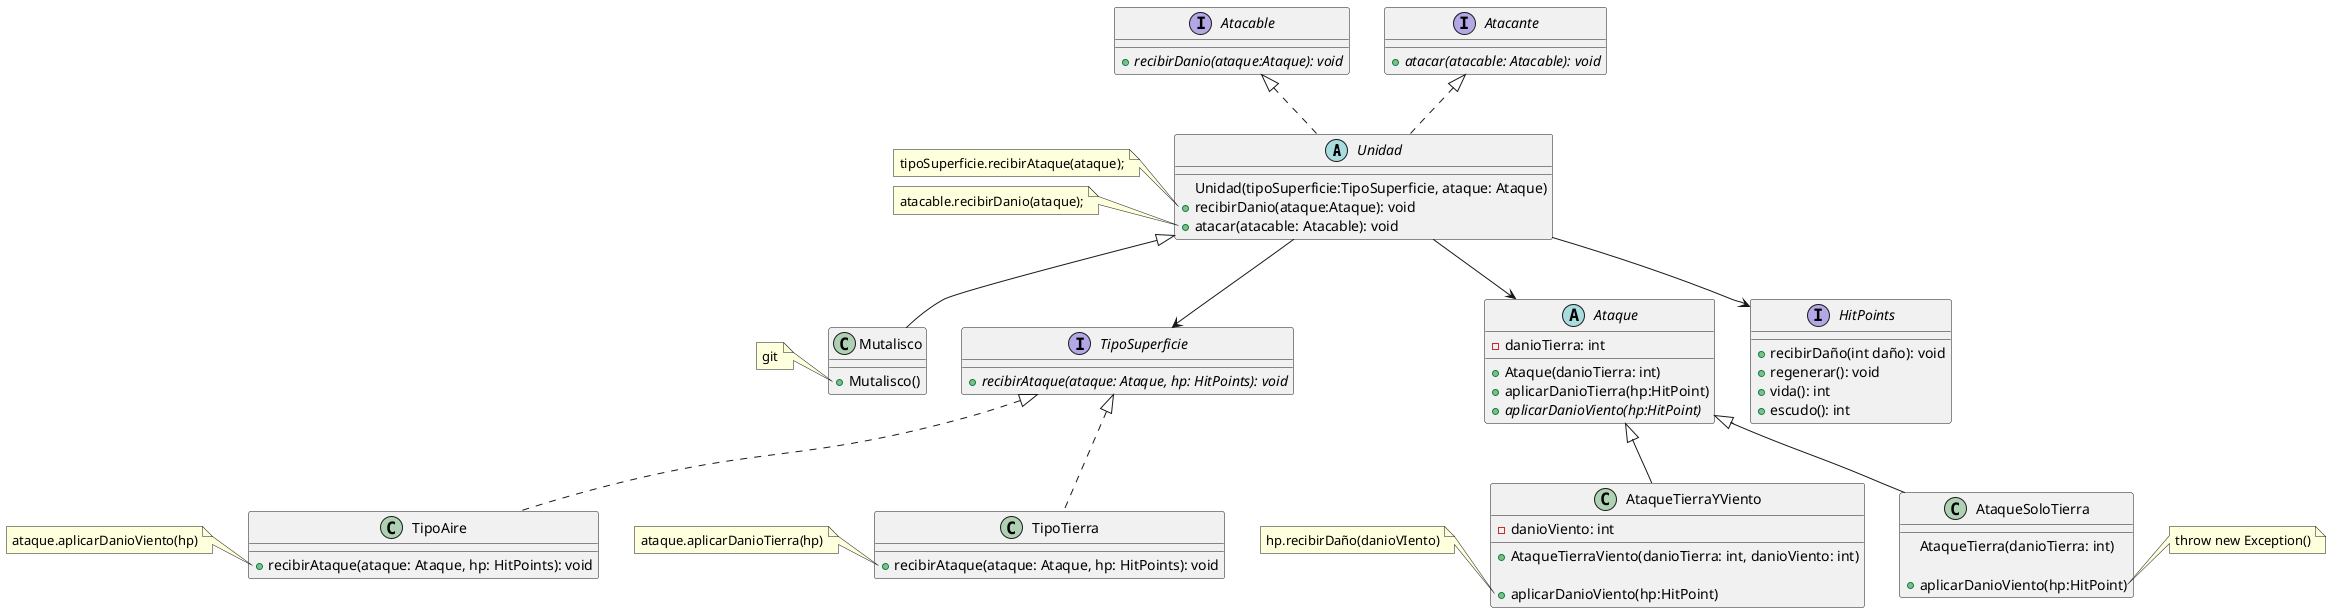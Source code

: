 @startuml
abstract  class Unidad{
   Unidad(tipoSuperficie:TipoSuperficie, ataque: Ataque)
   + recibirDanio(ataque:Ataque): void
   + atacar(atacable: Atacable): void
}
note left of Unidad::recibirDanio
  tipoSuperficie.recibirAtaque(ataque);
end note
note left of Unidad::atacar
  atacable.recibirDanio(ataque);
end note



interface TipoSuperficie {
   + {abstract} recibirAtaque(ataque: Ataque, hp: HitPoints): void
}

class TipoAire implements TipoSuperficie{
   +  recibirAtaque(ataque: Ataque, hp: HitPoints): void
}
note left of TipoAire::recibirAtaque
  ataque.aplicarDanioViento(hp)
end note

class TipoTierra implements TipoSuperficie{
   +  recibirAtaque(ataque: Ataque, hp: HitPoints): void
}
note left of TipoTierra::recibirAtaque
  ataque.aplicarDanioTierra(hp)
end note


class Mutalisco {
   + Mutalisco()
}
note left of Mutalisco::Mutalisco
  git
end note



interface Atacable {
   + {abstract} recibirDanio(ataque:Ataque): void
}

interface Atacante {
   + {abstract} atacar(atacable: Atacable): void
}

abstract class Ataque {
   -danioTierra: int
   + Ataque(danioTierra: int)
   + aplicarDanioTierra(hp:HitPoint)
   + {abstract} aplicarDanioViento(hp:HitPoint)
}

class AtaqueSoloTierra {
    AtaqueTierra(danioTierra: int)

   +  aplicarDanioViento(hp:HitPoint)
}
note right of AtaqueSoloTierra::aplicarDanioViento
  throw new Exception()
end note


class AtaqueTierraYViento {
    - danioViento: int
    + AtaqueTierraViento(danioTierra: int, danioViento: int)

   +  aplicarDanioViento(hp:HitPoint)
}
note left of AtaqueTierraYViento::aplicarDanioViento
  hp.recibirDaño(danioVIento)
end note



interface HitPoints {

    + recibirDaño(int daño): void
    + regenerar(): void
    + vida(): int
    + escudo(): int

}


Atacable <|.. Unidad

Atacante <|.. Unidad

Ataque <|-- AtaqueSoloTierra
Ataque <|-- AtaqueTierraYViento


Unidad <|-- Mutalisco
Unidad --> HitPoints
Unidad --> Ataque
Unidad --> TipoSuperficie

@enduml